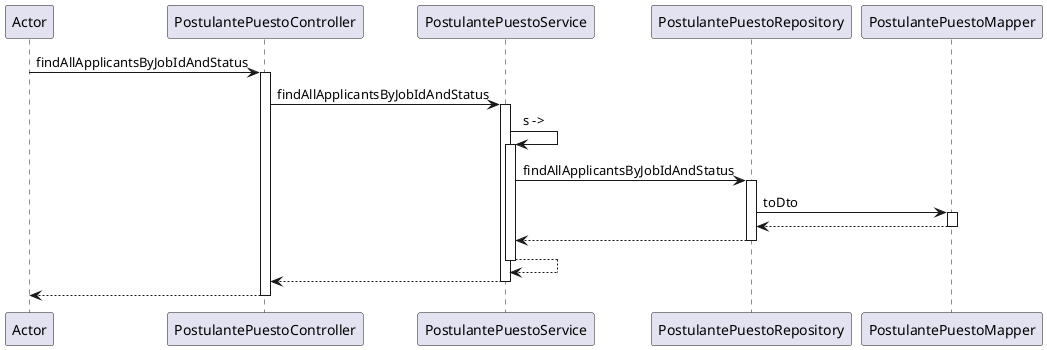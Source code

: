 @startuml
participant Actor
Actor -> PostulantePuestoController : findAllApplicantsByJobIdAndStatus
activate PostulantePuestoController
PostulantePuestoController -> PostulantePuestoService : findAllApplicantsByJobIdAndStatus
activate PostulantePuestoService
PostulantePuestoService -> PostulantePuestoService : s ->
activate PostulantePuestoService
PostulantePuestoService -> PostulantePuestoRepository : findAllApplicantsByJobIdAndStatus
activate PostulantePuestoRepository
PostulantePuestoRepository -> PostulantePuestoMapper : toDto
activate PostulantePuestoMapper
PostulantePuestoMapper --> PostulantePuestoRepository
deactivate PostulantePuestoMapper
PostulantePuestoRepository --> PostulantePuestoService
deactivate PostulantePuestoRepository
PostulantePuestoService --> PostulantePuestoService
deactivate PostulantePuestoService
PostulantePuestoService --> PostulantePuestoController
deactivate PostulantePuestoService
return
@enduml